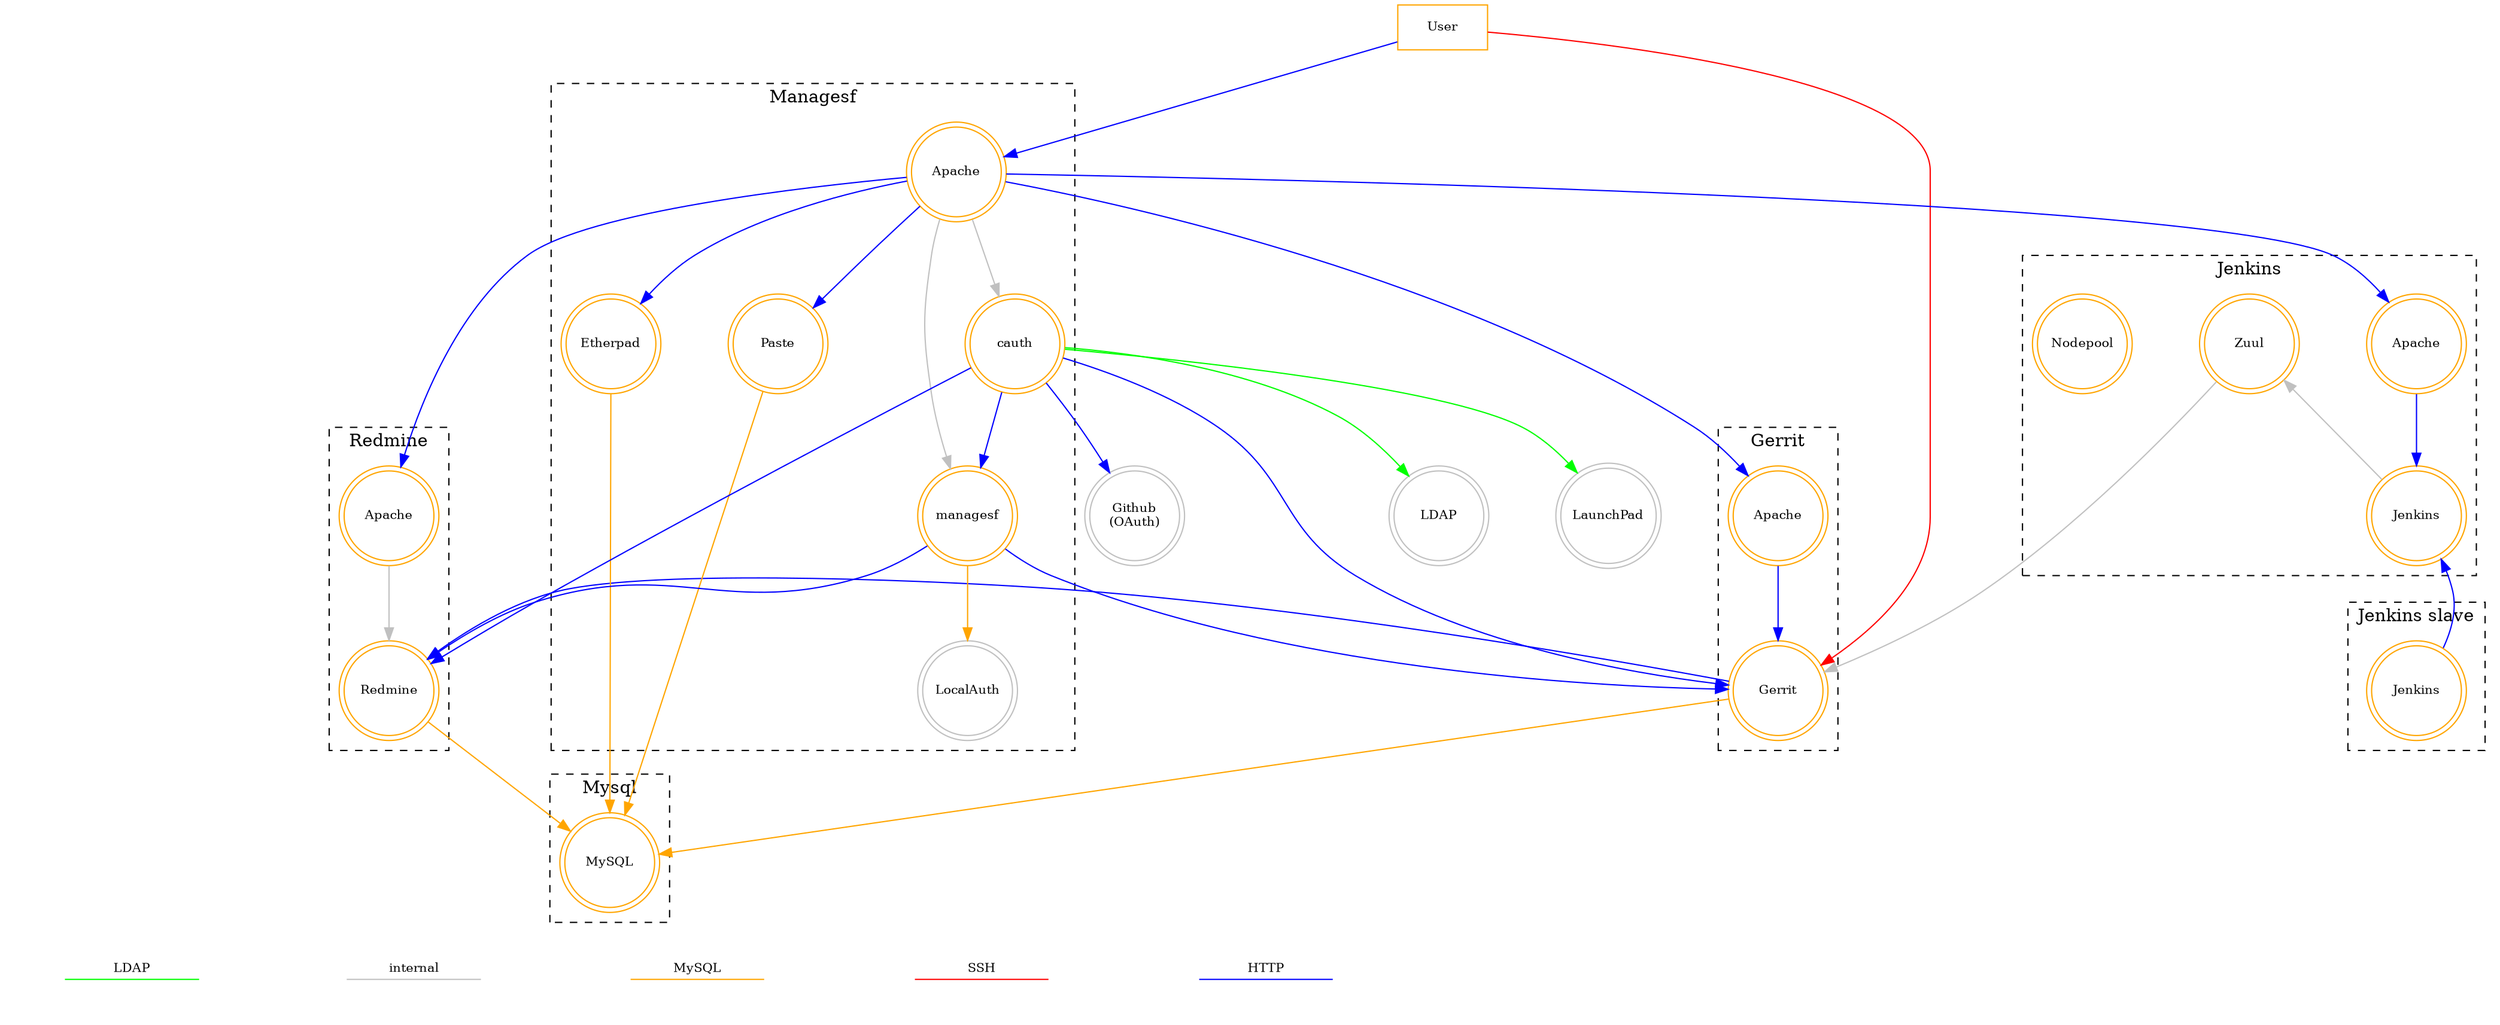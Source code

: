 digraph {
    nodesep = 0.75
    node [shape=doublecircle,color=orange,fontsize=10,width=1.0]
    edge [fontsize=10];

    "User" [shape=box];
    "LDAP" [color=gray];
    "LaunchPad" [color=gray];
    "Github" [color=gray label="Github\n(OAuth)"];
    "LocalAuth" [color=gray];

    subgraph cluster_agenda {
        style=invis;

        node [fontsize=0 width=0 style=invis]

        {rank=same; h1; h2;}
        h1 -> h2 [label="HTTP" color="blue" dir=none];

        {rank=same; s1; s2;}
        s1 -> s2 [label="SSH" color="red" dir=none];

        {rank=same; m1; m2;}
        m1 -> m2 [label="MySQL" color="orange" dir=none];

        {rank=same; i1; i2;}
        i1 -> i2 [label="internal" color="gray" dir=none];

        {rank=same; l1; l2;}
        l1 -> l2 [label="LDAP" color="green" dir=none];
    }

    subgraph cluster_gerrit {
        style = dashed;
        label="Gerrit";
        "Gerrit";
        "GerritApache" [label="Apache"];
    }

    subgraph cluster_jenkins {
        style = dashed;
        label="Jenkins";
        "master" [label="Jenkins"];
        "JenkinsApache" [label="Apache"];
        "Zuul";
        "Nodepool";
    }

    subgraph cluster_redmine {
        style = dashed;
        label="Redmine";
        "Redmine";
        "RedmineApache" [label="Apache"];
    }

    subgraph cluster_mysql {
        style = dashed;
        label="Mysql";
        "MySQL";
    }

    subgraph cluster_slave {
        style = dashed;
        label="Jenkins slave";
        "slave" [label="Jenkins"];
    }

    subgraph cluster_managesf {
        style = dashed;
        label="Managesf";
        "Apache";
        "Etherpad";
        "Paste";
        "managesf";
        "cauth";
        "LocalAuth";
    }

    edge [color=blue];
    "User" -> "Apache";
    "Apache" -> "Etherpad";
    "Apache" -> "Paste";
    "Apache" -> "GerritApache";
    "Apache" -> "JenkinsApache";
    "Apache" -> "RedmineApache";
    "GerritApache" -> "Gerrit";
    "JenkinsApache" -> "master";
    "slave" -> "master" [constraint=False];
    "master" -> "slave" [style=invis];
    "cauth" -> "Github";
    "cauth" -> "Redmine";
    "cauth" -> "Gerrit";
    "managesf" -> "Redmine";
    "managesf" -> "Gerrit";
    "Gerrit" -> "Redmine" [constraint=False];
    "cauth" -> "managesf";

    edge [color=red];
    "User" -> "Gerrit";

    edge [color=orange];
    "Redmine" -> "MySQL";
    "Gerrit" -> "MySQL";
    "Etherpad" -> "MySQL";
    "Paste" -> "MySQL";
    "managesf" -> "LocalAuth";

    edge [color=gray];
    "RedmineApache" -> "Redmine";
    "Apache" -> "cauth";
    "Apache" -> "managesf";
    "master" -> "Zuul" [constraint=False];
    "Zuul" -> "Gerrit";

    edge [color=green];
    "cauth" -> "LDAP";
    "cauth" -> "LaunchPad";

    MySQL -> m1 [style=invis];
}
